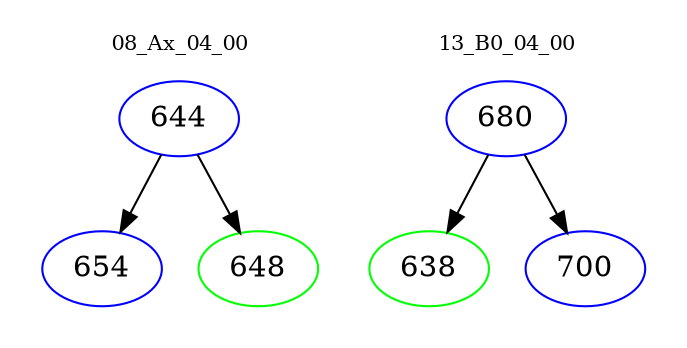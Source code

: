 digraph{
subgraph cluster_0 {
color = white
label = "08_Ax_04_00";
fontsize=10;
T0_644 [label="644", color="blue"]
T0_644 -> T0_654 [color="black"]
T0_654 [label="654", color="blue"]
T0_644 -> T0_648 [color="black"]
T0_648 [label="648", color="green"]
}
subgraph cluster_1 {
color = white
label = "13_B0_04_00";
fontsize=10;
T1_680 [label="680", color="blue"]
T1_680 -> T1_638 [color="black"]
T1_638 [label="638", color="green"]
T1_680 -> T1_700 [color="black"]
T1_700 [label="700", color="blue"]
}
}
